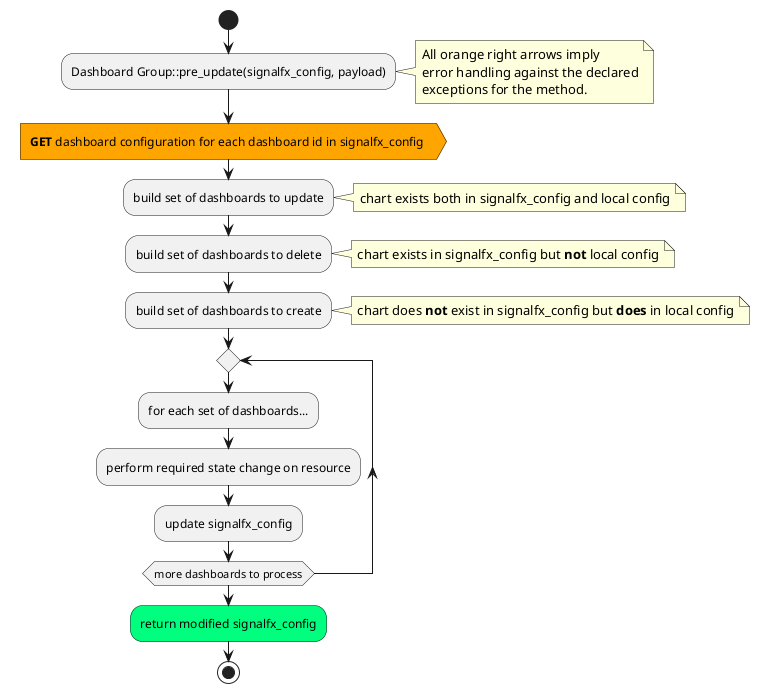 @startuml
start
  :Dashboard Group::pre_update(signalfx_config, payload);
  note right
    All orange right arrows imply
    error handling against the declared
    exceptions for the method.
  end note
  #Orange:**GET** dashboard configuration for each dashboard id in signalfx_config >
  :build set of dashboards to update;
  note right
    chart exists both in signalfx_config and local config
  end note
  :build set of dashboards to delete;
  note right
    chart exists in signalfx_config but **not** local config
  end note
  :build set of dashboards to create;
  note right
    chart does **not** exist in signalfx_config but **does** in local config
  end note
  repeat
    :for each set of dashboards...;
    :perform required state change on resource;
    :update signalfx_config;
  repeat while (more dashboards to process)
  #SpringGreen:return modified signalfx_config;
  stop
@enduml
